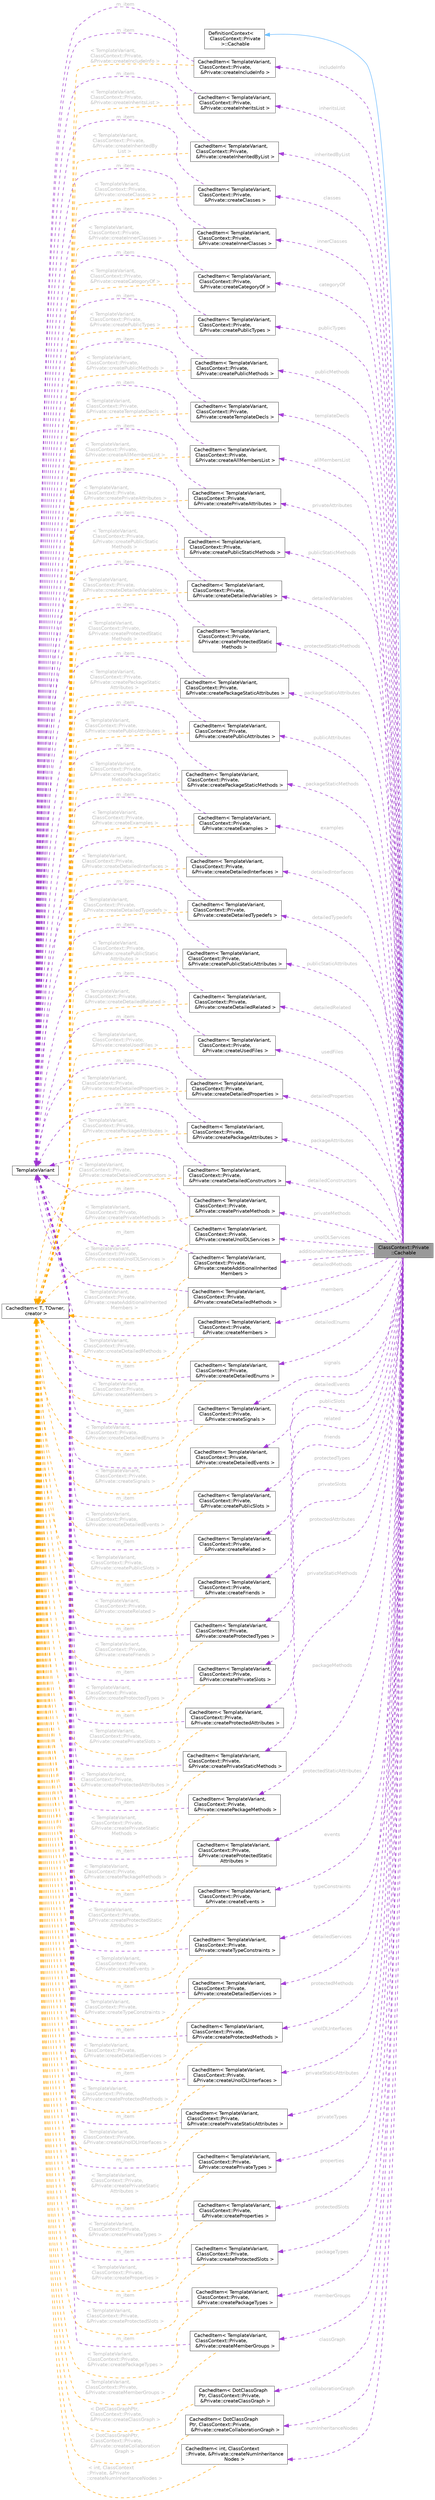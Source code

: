 digraph "ClassContext::Private::Cachable"
{
 // INTERACTIVE_SVG=YES
 // LATEX_PDF_SIZE
  bgcolor="transparent";
  edge [fontname=Helvetica,fontsize=10,labelfontname=Helvetica,labelfontsize=10];
  node [fontname=Helvetica,fontsize=10,shape=box,height=0.2,width=0.4];
  rankdir="LR";
  Node1 [id="Node000001",label="ClassContext::Private\l::Cachable",height=0.2,width=0.4,color="gray40", fillcolor="grey60", style="filled", fontcolor="black",tooltip=" "];
  Node2 -> Node1 [id="edge1_Node000001_Node000002",dir="back",color="steelblue1",style="solid",tooltip=" "];
  Node2 [id="Node000002",label="DefinitionContext\<\l ClassContext::Private\l \>::Cachable",height=0.2,width=0.4,color="gray40", fillcolor="white", style="filled",tooltip=" "];
  Node3 -> Node1 [id="edge2_Node000001_Node000003",dir="back",color="darkorchid3",style="dashed",tooltip=" ",label=" includeInfo",fontcolor="grey" ];
  Node3 [id="Node000003",label="CachedItem\< TemplateVariant,\l ClassContext::Private,\l &Private::createIncludeInfo \>",height=0.2,width=0.4,color="gray40", fillcolor="white", style="filled",URL="$d7/dc1/class_cached_item.html",tooltip=" "];
  Node4 -> Node3 [id="edge3_Node000003_Node000004",dir="back",color="darkorchid3",style="dashed",tooltip=" ",label=" m_item",fontcolor="grey" ];
  Node4 [id="Node000004",label="TemplateVariant",height=0.2,width=0.4,color="gray40", fillcolor="white", style="filled",URL="$d1/dba/class_template_variant.html",tooltip="Variant type which can hold one value of a fixed set of types."];
  Node5 -> Node3 [id="edge4_Node000003_Node000005",dir="back",color="orange",style="dashed",tooltip=" ",label=" \< TemplateVariant,\l ClassContext::Private,\l &Private::createIncludeInfo \>",fontcolor="grey" ];
  Node5 [id="Node000005",label="CachedItem\< T, TOwner,\l creator \>",height=0.2,width=0.4,color="gray40", fillcolor="white", style="filled",URL="$d7/dc1/class_cached_item.html",tooltip="Wrapper for data that needs to be cached."];
  Node6 -> Node1 [id="edge5_Node000001_Node000006",dir="back",color="darkorchid3",style="dashed",tooltip=" ",label=" inheritsList",fontcolor="grey" ];
  Node6 [id="Node000006",label="CachedItem\< TemplateVariant,\l ClassContext::Private,\l &Private::createInheritsList \>",height=0.2,width=0.4,color="gray40", fillcolor="white", style="filled",URL="$d7/dc1/class_cached_item.html",tooltip=" "];
  Node4 -> Node6 [id="edge6_Node000006_Node000004",dir="back",color="darkorchid3",style="dashed",tooltip=" ",label=" m_item",fontcolor="grey" ];
  Node5 -> Node6 [id="edge7_Node000006_Node000005",dir="back",color="orange",style="dashed",tooltip=" ",label=" \< TemplateVariant,\l ClassContext::Private,\l &Private::createInheritsList \>",fontcolor="grey" ];
  Node7 -> Node1 [id="edge8_Node000001_Node000007",dir="back",color="darkorchid3",style="dashed",tooltip=" ",label=" inheritedByList",fontcolor="grey" ];
  Node7 [id="Node000007",label="CachedItem\< TemplateVariant,\l ClassContext::Private,\l &Private::createInheritedByList \>",height=0.2,width=0.4,color="gray40", fillcolor="white", style="filled",URL="$d7/dc1/class_cached_item.html",tooltip=" "];
  Node4 -> Node7 [id="edge9_Node000007_Node000004",dir="back",color="darkorchid3",style="dashed",tooltip=" ",label=" m_item",fontcolor="grey" ];
  Node5 -> Node7 [id="edge10_Node000007_Node000005",dir="back",color="orange",style="dashed",tooltip=" ",label=" \< TemplateVariant,\l ClassContext::Private,\l &Private::createInheritedBy\lList \>",fontcolor="grey" ];
  Node8 -> Node1 [id="edge11_Node000001_Node000008",dir="back",color="darkorchid3",style="dashed",tooltip=" ",label=" classGraph",fontcolor="grey" ];
  Node8 [id="Node000008",label="CachedItem\< DotClassGraph\lPtr, ClassContext::Private,\l &Private::createClassGraph \>",height=0.2,width=0.4,color="gray40", fillcolor="white", style="filled",URL="$d7/dc1/class_cached_item.html",tooltip=" "];
  Node5 -> Node8 [id="edge12_Node000008_Node000005",dir="back",color="orange",style="dashed",tooltip=" ",label=" \< DotClassGraphPtr,\l ClassContext::Private,\l &Private::createClassGraph \>",fontcolor="grey" ];
  Node9 -> Node1 [id="edge13_Node000001_Node000009",dir="back",color="darkorchid3",style="dashed",tooltip=" ",label=" collaborationGraph",fontcolor="grey" ];
  Node9 [id="Node000009",label="CachedItem\< DotClassGraph\lPtr, ClassContext::Private,\l &Private::createCollaborationGraph \>",height=0.2,width=0.4,color="gray40", fillcolor="white", style="filled",URL="$d7/dc1/class_cached_item.html",tooltip=" "];
  Node5 -> Node9 [id="edge14_Node000009_Node000005",dir="back",color="orange",style="dashed",tooltip=" ",label=" \< DotClassGraphPtr,\l ClassContext::Private,\l &Private::createCollaboration\lGraph \>",fontcolor="grey" ];
  Node10 -> Node1 [id="edge15_Node000001_Node000010",dir="back",color="darkorchid3",style="dashed",tooltip=" ",label=" classes",fontcolor="grey" ];
  Node10 [id="Node000010",label="CachedItem\< TemplateVariant,\l ClassContext::Private,\l &Private::createClasses \>",height=0.2,width=0.4,color="gray40", fillcolor="white", style="filled",URL="$d7/dc1/class_cached_item.html",tooltip=" "];
  Node4 -> Node10 [id="edge16_Node000010_Node000004",dir="back",color="darkorchid3",style="dashed",tooltip=" ",label=" m_item",fontcolor="grey" ];
  Node5 -> Node10 [id="edge17_Node000010_Node000005",dir="back",color="orange",style="dashed",tooltip=" ",label=" \< TemplateVariant,\l ClassContext::Private,\l &Private::createClasses \>",fontcolor="grey" ];
  Node11 -> Node1 [id="edge18_Node000001_Node000011",dir="back",color="darkorchid3",style="dashed",tooltip=" ",label=" innerClasses",fontcolor="grey" ];
  Node11 [id="Node000011",label="CachedItem\< TemplateVariant,\l ClassContext::Private,\l &Private::createInnerClasses \>",height=0.2,width=0.4,color="gray40", fillcolor="white", style="filled",URL="$d7/dc1/class_cached_item.html",tooltip=" "];
  Node4 -> Node11 [id="edge19_Node000011_Node000004",dir="back",color="darkorchid3",style="dashed",tooltip=" ",label=" m_item",fontcolor="grey" ];
  Node5 -> Node11 [id="edge20_Node000011_Node000005",dir="back",color="orange",style="dashed",tooltip=" ",label=" \< TemplateVariant,\l ClassContext::Private,\l &Private::createInnerClasses \>",fontcolor="grey" ];
  Node12 -> Node1 [id="edge21_Node000001_Node000012",dir="back",color="darkorchid3",style="dashed",tooltip=" ",label=" publicTypes",fontcolor="grey" ];
  Node12 [id="Node000012",label="CachedItem\< TemplateVariant,\l ClassContext::Private,\l &Private::createPublicTypes \>",height=0.2,width=0.4,color="gray40", fillcolor="white", style="filled",URL="$d7/dc1/class_cached_item.html",tooltip=" "];
  Node4 -> Node12 [id="edge22_Node000012_Node000004",dir="back",color="darkorchid3",style="dashed",tooltip=" ",label=" m_item",fontcolor="grey" ];
  Node5 -> Node12 [id="edge23_Node000012_Node000005",dir="back",color="orange",style="dashed",tooltip=" ",label=" \< TemplateVariant,\l ClassContext::Private,\l &Private::createPublicTypes \>",fontcolor="grey" ];
  Node13 -> Node1 [id="edge24_Node000001_Node000013",dir="back",color="darkorchid3",style="dashed",tooltip=" ",label=" publicMethods",fontcolor="grey" ];
  Node13 [id="Node000013",label="CachedItem\< TemplateVariant,\l ClassContext::Private,\l &Private::createPublicMethods \>",height=0.2,width=0.4,color="gray40", fillcolor="white", style="filled",URL="$d7/dc1/class_cached_item.html",tooltip=" "];
  Node4 -> Node13 [id="edge25_Node000013_Node000004",dir="back",color="darkorchid3",style="dashed",tooltip=" ",label=" m_item",fontcolor="grey" ];
  Node5 -> Node13 [id="edge26_Node000013_Node000005",dir="back",color="orange",style="dashed",tooltip=" ",label=" \< TemplateVariant,\l ClassContext::Private,\l &Private::createPublicMethods \>",fontcolor="grey" ];
  Node14 -> Node1 [id="edge27_Node000001_Node000014",dir="back",color="darkorchid3",style="dashed",tooltip=" ",label=" publicStaticMethods",fontcolor="grey" ];
  Node14 [id="Node000014",label="CachedItem\< TemplateVariant,\l ClassContext::Private,\l &Private::createPublicStaticMethods \>",height=0.2,width=0.4,color="gray40", fillcolor="white", style="filled",URL="$d7/dc1/class_cached_item.html",tooltip=" "];
  Node4 -> Node14 [id="edge28_Node000014_Node000004",dir="back",color="darkorchid3",style="dashed",tooltip=" ",label=" m_item",fontcolor="grey" ];
  Node5 -> Node14 [id="edge29_Node000014_Node000005",dir="back",color="orange",style="dashed",tooltip=" ",label=" \< TemplateVariant,\l ClassContext::Private,\l &Private::createPublicStatic\lMethods \>",fontcolor="grey" ];
  Node15 -> Node1 [id="edge30_Node000001_Node000015",dir="back",color="darkorchid3",style="dashed",tooltip=" ",label=" publicAttributes",fontcolor="grey" ];
  Node15 [id="Node000015",label="CachedItem\< TemplateVariant,\l ClassContext::Private,\l &Private::createPublicAttributes \>",height=0.2,width=0.4,color="gray40", fillcolor="white", style="filled",URL="$d7/dc1/class_cached_item.html",tooltip=" "];
  Node4 -> Node15 [id="edge31_Node000015_Node000004",dir="back",color="darkorchid3",style="dashed",tooltip=" ",label=" m_item",fontcolor="grey" ];
  Node5 -> Node15 [id="edge32_Node000015_Node000005",dir="back",color="orange",style="dashed",tooltip=" ",label=" \< TemplateVariant,\l ClassContext::Private,\l &Private::createPublicAttributes \>",fontcolor="grey" ];
  Node16 -> Node1 [id="edge33_Node000001_Node000016",dir="back",color="darkorchid3",style="dashed",tooltip=" ",label=" publicStaticAttributes",fontcolor="grey" ];
  Node16 [id="Node000016",label="CachedItem\< TemplateVariant,\l ClassContext::Private,\l &Private::createPublicStaticAttributes \>",height=0.2,width=0.4,color="gray40", fillcolor="white", style="filled",URL="$d7/dc1/class_cached_item.html",tooltip=" "];
  Node4 -> Node16 [id="edge34_Node000016_Node000004",dir="back",color="darkorchid3",style="dashed",tooltip=" ",label=" m_item",fontcolor="grey" ];
  Node5 -> Node16 [id="edge35_Node000016_Node000005",dir="back",color="orange",style="dashed",tooltip=" ",label=" \< TemplateVariant,\l ClassContext::Private,\l &Private::createPublicStatic\lAttributes \>",fontcolor="grey" ];
  Node17 -> Node1 [id="edge36_Node000001_Node000017",dir="back",color="darkorchid3",style="dashed",tooltip=" ",label=" publicSlots",fontcolor="grey" ];
  Node17 [id="Node000017",label="CachedItem\< TemplateVariant,\l ClassContext::Private,\l &Private::createPublicSlots \>",height=0.2,width=0.4,color="gray40", fillcolor="white", style="filled",URL="$d7/dc1/class_cached_item.html",tooltip=" "];
  Node4 -> Node17 [id="edge37_Node000017_Node000004",dir="back",color="darkorchid3",style="dashed",tooltip=" ",label=" m_item",fontcolor="grey" ];
  Node5 -> Node17 [id="edge38_Node000017_Node000005",dir="back",color="orange",style="dashed",tooltip=" ",label=" \< TemplateVariant,\l ClassContext::Private,\l &Private::createPublicSlots \>",fontcolor="grey" ];
  Node18 -> Node1 [id="edge39_Node000001_Node000018",dir="back",color="darkorchid3",style="dashed",tooltip=" ",label=" protectedTypes",fontcolor="grey" ];
  Node18 [id="Node000018",label="CachedItem\< TemplateVariant,\l ClassContext::Private,\l &Private::createProtectedTypes \>",height=0.2,width=0.4,color="gray40", fillcolor="white", style="filled",URL="$d7/dc1/class_cached_item.html",tooltip=" "];
  Node4 -> Node18 [id="edge40_Node000018_Node000004",dir="back",color="darkorchid3",style="dashed",tooltip=" ",label=" m_item",fontcolor="grey" ];
  Node5 -> Node18 [id="edge41_Node000018_Node000005",dir="back",color="orange",style="dashed",tooltip=" ",label=" \< TemplateVariant,\l ClassContext::Private,\l &Private::createProtectedTypes \>",fontcolor="grey" ];
  Node19 -> Node1 [id="edge42_Node000001_Node000019",dir="back",color="darkorchid3",style="dashed",tooltip=" ",label=" protectedMethods",fontcolor="grey" ];
  Node19 [id="Node000019",label="CachedItem\< TemplateVariant,\l ClassContext::Private,\l &Private::createProtectedMethods \>",height=0.2,width=0.4,color="gray40", fillcolor="white", style="filled",URL="$d7/dc1/class_cached_item.html",tooltip=" "];
  Node4 -> Node19 [id="edge43_Node000019_Node000004",dir="back",color="darkorchid3",style="dashed",tooltip=" ",label=" m_item",fontcolor="grey" ];
  Node5 -> Node19 [id="edge44_Node000019_Node000005",dir="back",color="orange",style="dashed",tooltip=" ",label=" \< TemplateVariant,\l ClassContext::Private,\l &Private::createProtectedMethods \>",fontcolor="grey" ];
  Node20 -> Node1 [id="edge45_Node000001_Node000020",dir="back",color="darkorchid3",style="dashed",tooltip=" ",label=" protectedStaticMethods",fontcolor="grey" ];
  Node20 [id="Node000020",label="CachedItem\< TemplateVariant,\l ClassContext::Private,\l &Private::createProtectedStatic\lMethods \>",height=0.2,width=0.4,color="gray40", fillcolor="white", style="filled",URL="$d7/dc1/class_cached_item.html",tooltip=" "];
  Node4 -> Node20 [id="edge46_Node000020_Node000004",dir="back",color="darkorchid3",style="dashed",tooltip=" ",label=" m_item",fontcolor="grey" ];
  Node5 -> Node20 [id="edge47_Node000020_Node000005",dir="back",color="orange",style="dashed",tooltip=" ",label=" \< TemplateVariant,\l ClassContext::Private,\l &Private::createProtectedStatic\lMethods \>",fontcolor="grey" ];
  Node21 -> Node1 [id="edge48_Node000001_Node000021",dir="back",color="darkorchid3",style="dashed",tooltip=" ",label=" protectedAttributes",fontcolor="grey" ];
  Node21 [id="Node000021",label="CachedItem\< TemplateVariant,\l ClassContext::Private,\l &Private::createProtectedAttributes \>",height=0.2,width=0.4,color="gray40", fillcolor="white", style="filled",URL="$d7/dc1/class_cached_item.html",tooltip=" "];
  Node4 -> Node21 [id="edge49_Node000021_Node000004",dir="back",color="darkorchid3",style="dashed",tooltip=" ",label=" m_item",fontcolor="grey" ];
  Node5 -> Node21 [id="edge50_Node000021_Node000005",dir="back",color="orange",style="dashed",tooltip=" ",label=" \< TemplateVariant,\l ClassContext::Private,\l &Private::createProtectedAttributes \>",fontcolor="grey" ];
  Node22 -> Node1 [id="edge51_Node000001_Node000022",dir="back",color="darkorchid3",style="dashed",tooltip=" ",label=" protectedStaticAttributes",fontcolor="grey" ];
  Node22 [id="Node000022",label="CachedItem\< TemplateVariant,\l ClassContext::Private,\l &Private::createProtectedStatic\lAttributes \>",height=0.2,width=0.4,color="gray40", fillcolor="white", style="filled",URL="$d7/dc1/class_cached_item.html",tooltip=" "];
  Node4 -> Node22 [id="edge52_Node000022_Node000004",dir="back",color="darkorchid3",style="dashed",tooltip=" ",label=" m_item",fontcolor="grey" ];
  Node5 -> Node22 [id="edge53_Node000022_Node000005",dir="back",color="orange",style="dashed",tooltip=" ",label=" \< TemplateVariant,\l ClassContext::Private,\l &Private::createProtectedStatic\lAttributes \>",fontcolor="grey" ];
  Node23 -> Node1 [id="edge54_Node000001_Node000023",dir="back",color="darkorchid3",style="dashed",tooltip=" ",label=" protectedSlots",fontcolor="grey" ];
  Node23 [id="Node000023",label="CachedItem\< TemplateVariant,\l ClassContext::Private,\l &Private::createProtectedSlots \>",height=0.2,width=0.4,color="gray40", fillcolor="white", style="filled",URL="$d7/dc1/class_cached_item.html",tooltip=" "];
  Node4 -> Node23 [id="edge55_Node000023_Node000004",dir="back",color="darkorchid3",style="dashed",tooltip=" ",label=" m_item",fontcolor="grey" ];
  Node5 -> Node23 [id="edge56_Node000023_Node000005",dir="back",color="orange",style="dashed",tooltip=" ",label=" \< TemplateVariant,\l ClassContext::Private,\l &Private::createProtectedSlots \>",fontcolor="grey" ];
  Node24 -> Node1 [id="edge57_Node000001_Node000024",dir="back",color="darkorchid3",style="dashed",tooltip=" ",label=" privateTypes",fontcolor="grey" ];
  Node24 [id="Node000024",label="CachedItem\< TemplateVariant,\l ClassContext::Private,\l &Private::createPrivateTypes \>",height=0.2,width=0.4,color="gray40", fillcolor="white", style="filled",URL="$d7/dc1/class_cached_item.html",tooltip=" "];
  Node4 -> Node24 [id="edge58_Node000024_Node000004",dir="back",color="darkorchid3",style="dashed",tooltip=" ",label=" m_item",fontcolor="grey" ];
  Node5 -> Node24 [id="edge59_Node000024_Node000005",dir="back",color="orange",style="dashed",tooltip=" ",label=" \< TemplateVariant,\l ClassContext::Private,\l &Private::createPrivateTypes \>",fontcolor="grey" ];
  Node25 -> Node1 [id="edge60_Node000001_Node000025",dir="back",color="darkorchid3",style="dashed",tooltip=" ",label=" privateMethods",fontcolor="grey" ];
  Node25 [id="Node000025",label="CachedItem\< TemplateVariant,\l ClassContext::Private,\l &Private::createPrivateMethods \>",height=0.2,width=0.4,color="gray40", fillcolor="white", style="filled",URL="$d7/dc1/class_cached_item.html",tooltip=" "];
  Node4 -> Node25 [id="edge61_Node000025_Node000004",dir="back",color="darkorchid3",style="dashed",tooltip=" ",label=" m_item",fontcolor="grey" ];
  Node5 -> Node25 [id="edge62_Node000025_Node000005",dir="back",color="orange",style="dashed",tooltip=" ",label=" \< TemplateVariant,\l ClassContext::Private,\l &Private::createPrivateMethods \>",fontcolor="grey" ];
  Node26 -> Node1 [id="edge63_Node000001_Node000026",dir="back",color="darkorchid3",style="dashed",tooltip=" ",label=" privateStaticMethods",fontcolor="grey" ];
  Node26 [id="Node000026",label="CachedItem\< TemplateVariant,\l ClassContext::Private,\l &Private::createPrivateStaticMethods \>",height=0.2,width=0.4,color="gray40", fillcolor="white", style="filled",URL="$d7/dc1/class_cached_item.html",tooltip=" "];
  Node4 -> Node26 [id="edge64_Node000026_Node000004",dir="back",color="darkorchid3",style="dashed",tooltip=" ",label=" m_item",fontcolor="grey" ];
  Node5 -> Node26 [id="edge65_Node000026_Node000005",dir="back",color="orange",style="dashed",tooltip=" ",label=" \< TemplateVariant,\l ClassContext::Private,\l &Private::createPrivateStatic\lMethods \>",fontcolor="grey" ];
  Node27 -> Node1 [id="edge66_Node000001_Node000027",dir="back",color="darkorchid3",style="dashed",tooltip=" ",label=" privateAttributes",fontcolor="grey" ];
  Node27 [id="Node000027",label="CachedItem\< TemplateVariant,\l ClassContext::Private,\l &Private::createPrivateAttributes \>",height=0.2,width=0.4,color="gray40", fillcolor="white", style="filled",URL="$d7/dc1/class_cached_item.html",tooltip=" "];
  Node4 -> Node27 [id="edge67_Node000027_Node000004",dir="back",color="darkorchid3",style="dashed",tooltip=" ",label=" m_item",fontcolor="grey" ];
  Node5 -> Node27 [id="edge68_Node000027_Node000005",dir="back",color="orange",style="dashed",tooltip=" ",label=" \< TemplateVariant,\l ClassContext::Private,\l &Private::createPrivateAttributes \>",fontcolor="grey" ];
  Node28 -> Node1 [id="edge69_Node000001_Node000028",dir="back",color="darkorchid3",style="dashed",tooltip=" ",label=" privateStaticAttributes",fontcolor="grey" ];
  Node28 [id="Node000028",label="CachedItem\< TemplateVariant,\l ClassContext::Private,\l &Private::createPrivateStaticAttributes \>",height=0.2,width=0.4,color="gray40", fillcolor="white", style="filled",URL="$d7/dc1/class_cached_item.html",tooltip=" "];
  Node4 -> Node28 [id="edge70_Node000028_Node000004",dir="back",color="darkorchid3",style="dashed",tooltip=" ",label=" m_item",fontcolor="grey" ];
  Node5 -> Node28 [id="edge71_Node000028_Node000005",dir="back",color="orange",style="dashed",tooltip=" ",label=" \< TemplateVariant,\l ClassContext::Private,\l &Private::createPrivateStatic\lAttributes \>",fontcolor="grey" ];
  Node29 -> Node1 [id="edge72_Node000001_Node000029",dir="back",color="darkorchid3",style="dashed",tooltip=" ",label=" privateSlots",fontcolor="grey" ];
  Node29 [id="Node000029",label="CachedItem\< TemplateVariant,\l ClassContext::Private,\l &Private::createPrivateSlots \>",height=0.2,width=0.4,color="gray40", fillcolor="white", style="filled",URL="$d7/dc1/class_cached_item.html",tooltip=" "];
  Node4 -> Node29 [id="edge73_Node000029_Node000004",dir="back",color="darkorchid3",style="dashed",tooltip=" ",label=" m_item",fontcolor="grey" ];
  Node5 -> Node29 [id="edge74_Node000029_Node000005",dir="back",color="orange",style="dashed",tooltip=" ",label=" \< TemplateVariant,\l ClassContext::Private,\l &Private::createPrivateSlots \>",fontcolor="grey" ];
  Node30 -> Node1 [id="edge75_Node000001_Node000030",dir="back",color="darkorchid3",style="dashed",tooltip=" ",label=" packageTypes",fontcolor="grey" ];
  Node30 [id="Node000030",label="CachedItem\< TemplateVariant,\l ClassContext::Private,\l &Private::createPackageTypes \>",height=0.2,width=0.4,color="gray40", fillcolor="white", style="filled",URL="$d7/dc1/class_cached_item.html",tooltip=" "];
  Node4 -> Node30 [id="edge76_Node000030_Node000004",dir="back",color="darkorchid3",style="dashed",tooltip=" ",label=" m_item",fontcolor="grey" ];
  Node5 -> Node30 [id="edge77_Node000030_Node000005",dir="back",color="orange",style="dashed",tooltip=" ",label=" \< TemplateVariant,\l ClassContext::Private,\l &Private::createPackageTypes \>",fontcolor="grey" ];
  Node31 -> Node1 [id="edge78_Node000001_Node000031",dir="back",color="darkorchid3",style="dashed",tooltip=" ",label=" packageMethods",fontcolor="grey" ];
  Node31 [id="Node000031",label="CachedItem\< TemplateVariant,\l ClassContext::Private,\l &Private::createPackageMethods \>",height=0.2,width=0.4,color="gray40", fillcolor="white", style="filled",URL="$d7/dc1/class_cached_item.html",tooltip=" "];
  Node4 -> Node31 [id="edge79_Node000031_Node000004",dir="back",color="darkorchid3",style="dashed",tooltip=" ",label=" m_item",fontcolor="grey" ];
  Node5 -> Node31 [id="edge80_Node000031_Node000005",dir="back",color="orange",style="dashed",tooltip=" ",label=" \< TemplateVariant,\l ClassContext::Private,\l &Private::createPackageMethods \>",fontcolor="grey" ];
  Node32 -> Node1 [id="edge81_Node000001_Node000032",dir="back",color="darkorchid3",style="dashed",tooltip=" ",label=" packageStaticMethods",fontcolor="grey" ];
  Node32 [id="Node000032",label="CachedItem\< TemplateVariant,\l ClassContext::Private,\l &Private::createPackageStaticMethods \>",height=0.2,width=0.4,color="gray40", fillcolor="white", style="filled",URL="$d7/dc1/class_cached_item.html",tooltip=" "];
  Node4 -> Node32 [id="edge82_Node000032_Node000004",dir="back",color="darkorchid3",style="dashed",tooltip=" ",label=" m_item",fontcolor="grey" ];
  Node5 -> Node32 [id="edge83_Node000032_Node000005",dir="back",color="orange",style="dashed",tooltip=" ",label=" \< TemplateVariant,\l ClassContext::Private,\l &Private::createPackageStatic\lMethods \>",fontcolor="grey" ];
  Node33 -> Node1 [id="edge84_Node000001_Node000033",dir="back",color="darkorchid3",style="dashed",tooltip=" ",label=" packageAttributes",fontcolor="grey" ];
  Node33 [id="Node000033",label="CachedItem\< TemplateVariant,\l ClassContext::Private,\l &Private::createPackageAttributes \>",height=0.2,width=0.4,color="gray40", fillcolor="white", style="filled",URL="$d7/dc1/class_cached_item.html",tooltip=" "];
  Node4 -> Node33 [id="edge85_Node000033_Node000004",dir="back",color="darkorchid3",style="dashed",tooltip=" ",label=" m_item",fontcolor="grey" ];
  Node5 -> Node33 [id="edge86_Node000033_Node000005",dir="back",color="orange",style="dashed",tooltip=" ",label=" \< TemplateVariant,\l ClassContext::Private,\l &Private::createPackageAttributes \>",fontcolor="grey" ];
  Node34 -> Node1 [id="edge87_Node000001_Node000034",dir="back",color="darkorchid3",style="dashed",tooltip=" ",label=" packageStaticAttributes",fontcolor="grey" ];
  Node34 [id="Node000034",label="CachedItem\< TemplateVariant,\l ClassContext::Private,\l &Private::createPackageStaticAttributes \>",height=0.2,width=0.4,color="gray40", fillcolor="white", style="filled",URL="$d7/dc1/class_cached_item.html",tooltip=" "];
  Node4 -> Node34 [id="edge88_Node000034_Node000004",dir="back",color="darkorchid3",style="dashed",tooltip=" ",label=" m_item",fontcolor="grey" ];
  Node5 -> Node34 [id="edge89_Node000034_Node000005",dir="back",color="orange",style="dashed",tooltip=" ",label=" \< TemplateVariant,\l ClassContext::Private,\l &Private::createPackageStatic\lAttributes \>",fontcolor="grey" ];
  Node35 -> Node1 [id="edge90_Node000001_Node000035",dir="back",color="darkorchid3",style="dashed",tooltip=" ",label=" unoIDLServices",fontcolor="grey" ];
  Node35 [id="Node000035",label="CachedItem\< TemplateVariant,\l ClassContext::Private,\l &Private::createUnoIDLServices \>",height=0.2,width=0.4,color="gray40", fillcolor="white", style="filled",URL="$d7/dc1/class_cached_item.html",tooltip=" "];
  Node4 -> Node35 [id="edge91_Node000035_Node000004",dir="back",color="darkorchid3",style="dashed",tooltip=" ",label=" m_item",fontcolor="grey" ];
  Node5 -> Node35 [id="edge92_Node000035_Node000005",dir="back",color="orange",style="dashed",tooltip=" ",label=" \< TemplateVariant,\l ClassContext::Private,\l &Private::createUnoIDLServices \>",fontcolor="grey" ];
  Node36 -> Node1 [id="edge93_Node000001_Node000036",dir="back",color="darkorchid3",style="dashed",tooltip=" ",label=" unoIDLInterfaces",fontcolor="grey" ];
  Node36 [id="Node000036",label="CachedItem\< TemplateVariant,\l ClassContext::Private,\l &Private::createUnoIDLInterfaces \>",height=0.2,width=0.4,color="gray40", fillcolor="white", style="filled",URL="$d7/dc1/class_cached_item.html",tooltip=" "];
  Node4 -> Node36 [id="edge94_Node000036_Node000004",dir="back",color="darkorchid3",style="dashed",tooltip=" ",label=" m_item",fontcolor="grey" ];
  Node5 -> Node36 [id="edge95_Node000036_Node000005",dir="back",color="orange",style="dashed",tooltip=" ",label=" \< TemplateVariant,\l ClassContext::Private,\l &Private::createUnoIDLInterfaces \>",fontcolor="grey" ];
  Node37 -> Node1 [id="edge96_Node000001_Node000037",dir="back",color="darkorchid3",style="dashed",tooltip=" ",label=" signals",fontcolor="grey" ];
  Node37 [id="Node000037",label="CachedItem\< TemplateVariant,\l ClassContext::Private,\l &Private::createSignals \>",height=0.2,width=0.4,color="gray40", fillcolor="white", style="filled",URL="$d7/dc1/class_cached_item.html",tooltip=" "];
  Node4 -> Node37 [id="edge97_Node000037_Node000004",dir="back",color="darkorchid3",style="dashed",tooltip=" ",label=" m_item",fontcolor="grey" ];
  Node5 -> Node37 [id="edge98_Node000037_Node000005",dir="back",color="orange",style="dashed",tooltip=" ",label=" \< TemplateVariant,\l ClassContext::Private,\l &Private::createSignals \>",fontcolor="grey" ];
  Node38 -> Node1 [id="edge99_Node000001_Node000038",dir="back",color="darkorchid3",style="dashed",tooltip=" ",label=" properties",fontcolor="grey" ];
  Node38 [id="Node000038",label="CachedItem\< TemplateVariant,\l ClassContext::Private,\l &Private::createProperties \>",height=0.2,width=0.4,color="gray40", fillcolor="white", style="filled",URL="$d7/dc1/class_cached_item.html",tooltip=" "];
  Node4 -> Node38 [id="edge100_Node000038_Node000004",dir="back",color="darkorchid3",style="dashed",tooltip=" ",label=" m_item",fontcolor="grey" ];
  Node5 -> Node38 [id="edge101_Node000038_Node000005",dir="back",color="orange",style="dashed",tooltip=" ",label=" \< TemplateVariant,\l ClassContext::Private,\l &Private::createProperties \>",fontcolor="grey" ];
  Node39 -> Node1 [id="edge102_Node000001_Node000039",dir="back",color="darkorchid3",style="dashed",tooltip=" ",label=" events",fontcolor="grey" ];
  Node39 [id="Node000039",label="CachedItem\< TemplateVariant,\l ClassContext::Private,\l &Private::createEvents \>",height=0.2,width=0.4,color="gray40", fillcolor="white", style="filled",URL="$d7/dc1/class_cached_item.html",tooltip=" "];
  Node4 -> Node39 [id="edge103_Node000039_Node000004",dir="back",color="darkorchid3",style="dashed",tooltip=" ",label=" m_item",fontcolor="grey" ];
  Node5 -> Node39 [id="edge104_Node000039_Node000005",dir="back",color="orange",style="dashed",tooltip=" ",label=" \< TemplateVariant,\l ClassContext::Private,\l &Private::createEvents \>",fontcolor="grey" ];
  Node40 -> Node1 [id="edge105_Node000001_Node000040",dir="back",color="darkorchid3",style="dashed",tooltip=" ",label=" friends",fontcolor="grey" ];
  Node40 [id="Node000040",label="CachedItem\< TemplateVariant,\l ClassContext::Private,\l &Private::createFriends \>",height=0.2,width=0.4,color="gray40", fillcolor="white", style="filled",URL="$d7/dc1/class_cached_item.html",tooltip=" "];
  Node4 -> Node40 [id="edge106_Node000040_Node000004",dir="back",color="darkorchid3",style="dashed",tooltip=" ",label=" m_item",fontcolor="grey" ];
  Node5 -> Node40 [id="edge107_Node000040_Node000005",dir="back",color="orange",style="dashed",tooltip=" ",label=" \< TemplateVariant,\l ClassContext::Private,\l &Private::createFriends \>",fontcolor="grey" ];
  Node41 -> Node1 [id="edge108_Node000001_Node000041",dir="back",color="darkorchid3",style="dashed",tooltip=" ",label=" related",fontcolor="grey" ];
  Node41 [id="Node000041",label="CachedItem\< TemplateVariant,\l ClassContext::Private,\l &Private::createRelated \>",height=0.2,width=0.4,color="gray40", fillcolor="white", style="filled",URL="$d7/dc1/class_cached_item.html",tooltip=" "];
  Node4 -> Node41 [id="edge109_Node000041_Node000004",dir="back",color="darkorchid3",style="dashed",tooltip=" ",label=" m_item",fontcolor="grey" ];
  Node5 -> Node41 [id="edge110_Node000041_Node000005",dir="back",color="orange",style="dashed",tooltip=" ",label=" \< TemplateVariant,\l ClassContext::Private,\l &Private::createRelated \>",fontcolor="grey" ];
  Node42 -> Node1 [id="edge111_Node000001_Node000042",dir="back",color="darkorchid3",style="dashed",tooltip=" ",label=" detailedTypedefs",fontcolor="grey" ];
  Node42 [id="Node000042",label="CachedItem\< TemplateVariant,\l ClassContext::Private,\l &Private::createDetailedTypedefs \>",height=0.2,width=0.4,color="gray40", fillcolor="white", style="filled",URL="$d7/dc1/class_cached_item.html",tooltip=" "];
  Node4 -> Node42 [id="edge112_Node000042_Node000004",dir="back",color="darkorchid3",style="dashed",tooltip=" ",label=" m_item",fontcolor="grey" ];
  Node5 -> Node42 [id="edge113_Node000042_Node000005",dir="back",color="orange",style="dashed",tooltip=" ",label=" \< TemplateVariant,\l ClassContext::Private,\l &Private::createDetailedTypedefs \>",fontcolor="grey" ];
  Node43 -> Node1 [id="edge114_Node000001_Node000043",dir="back",color="darkorchid3",style="dashed",tooltip=" ",label=" detailedEnums",fontcolor="grey" ];
  Node43 [id="Node000043",label="CachedItem\< TemplateVariant,\l ClassContext::Private,\l &Private::createDetailedEnums \>",height=0.2,width=0.4,color="gray40", fillcolor="white", style="filled",URL="$d7/dc1/class_cached_item.html",tooltip=" "];
  Node4 -> Node43 [id="edge115_Node000043_Node000004",dir="back",color="darkorchid3",style="dashed",tooltip=" ",label=" m_item",fontcolor="grey" ];
  Node5 -> Node43 [id="edge116_Node000043_Node000005",dir="back",color="orange",style="dashed",tooltip=" ",label=" \< TemplateVariant,\l ClassContext::Private,\l &Private::createDetailedEnums \>",fontcolor="grey" ];
  Node44 -> Node1 [id="edge117_Node000001_Node000044",dir="back",color="darkorchid3",style="dashed",tooltip=" ",label=" detailedServices",fontcolor="grey" ];
  Node44 [id="Node000044",label="CachedItem\< TemplateVariant,\l ClassContext::Private,\l &Private::createDetailedServices \>",height=0.2,width=0.4,color="gray40", fillcolor="white", style="filled",URL="$d7/dc1/class_cached_item.html",tooltip=" "];
  Node4 -> Node44 [id="edge118_Node000044_Node000004",dir="back",color="darkorchid3",style="dashed",tooltip=" ",label=" m_item",fontcolor="grey" ];
  Node5 -> Node44 [id="edge119_Node000044_Node000005",dir="back",color="orange",style="dashed",tooltip=" ",label=" \< TemplateVariant,\l ClassContext::Private,\l &Private::createDetailedServices \>",fontcolor="grey" ];
  Node45 -> Node1 [id="edge120_Node000001_Node000045",dir="back",color="darkorchid3",style="dashed",tooltip=" ",label=" detailedInterfaces",fontcolor="grey" ];
  Node45 [id="Node000045",label="CachedItem\< TemplateVariant,\l ClassContext::Private,\l &Private::createDetailedInterfaces \>",height=0.2,width=0.4,color="gray40", fillcolor="white", style="filled",URL="$d7/dc1/class_cached_item.html",tooltip=" "];
  Node4 -> Node45 [id="edge121_Node000045_Node000004",dir="back",color="darkorchid3",style="dashed",tooltip=" ",label=" m_item",fontcolor="grey" ];
  Node5 -> Node45 [id="edge122_Node000045_Node000005",dir="back",color="orange",style="dashed",tooltip=" ",label=" \< TemplateVariant,\l ClassContext::Private,\l &Private::createDetailedInterfaces \>",fontcolor="grey" ];
  Node46 -> Node1 [id="edge123_Node000001_Node000046",dir="back",color="darkorchid3",style="dashed",tooltip=" ",label=" detailedConstructors",fontcolor="grey" ];
  Node46 [id="Node000046",label="CachedItem\< TemplateVariant,\l ClassContext::Private,\l &Private::createDetailedConstructors \>",height=0.2,width=0.4,color="gray40", fillcolor="white", style="filled",URL="$d7/dc1/class_cached_item.html",tooltip=" "];
  Node4 -> Node46 [id="edge124_Node000046_Node000004",dir="back",color="darkorchid3",style="dashed",tooltip=" ",label=" m_item",fontcolor="grey" ];
  Node5 -> Node46 [id="edge125_Node000046_Node000005",dir="back",color="orange",style="dashed",tooltip=" ",label=" \< TemplateVariant,\l ClassContext::Private,\l &Private::createDetailedConstructors \>",fontcolor="grey" ];
  Node47 -> Node1 [id="edge126_Node000001_Node000047",dir="back",color="darkorchid3",style="dashed",tooltip=" ",label=" detailedMethods",fontcolor="grey" ];
  Node47 [id="Node000047",label="CachedItem\< TemplateVariant,\l ClassContext::Private,\l &Private::createDetailedMethods \>",height=0.2,width=0.4,color="gray40", fillcolor="white", style="filled",URL="$d7/dc1/class_cached_item.html",tooltip=" "];
  Node4 -> Node47 [id="edge127_Node000047_Node000004",dir="back",color="darkorchid3",style="dashed",tooltip=" ",label=" m_item",fontcolor="grey" ];
  Node5 -> Node47 [id="edge128_Node000047_Node000005",dir="back",color="orange",style="dashed",tooltip=" ",label=" \< TemplateVariant,\l ClassContext::Private,\l &Private::createDetailedMethods \>",fontcolor="grey" ];
  Node48 -> Node1 [id="edge129_Node000001_Node000048",dir="back",color="darkorchid3",style="dashed",tooltip=" ",label=" detailedRelated",fontcolor="grey" ];
  Node48 [id="Node000048",label="CachedItem\< TemplateVariant,\l ClassContext::Private,\l &Private::createDetailedRelated \>",height=0.2,width=0.4,color="gray40", fillcolor="white", style="filled",URL="$d7/dc1/class_cached_item.html",tooltip=" "];
  Node4 -> Node48 [id="edge130_Node000048_Node000004",dir="back",color="darkorchid3",style="dashed",tooltip=" ",label=" m_item",fontcolor="grey" ];
  Node5 -> Node48 [id="edge131_Node000048_Node000005",dir="back",color="orange",style="dashed",tooltip=" ",label=" \< TemplateVariant,\l ClassContext::Private,\l &Private::createDetailedRelated \>",fontcolor="grey" ];
  Node49 -> Node1 [id="edge132_Node000001_Node000049",dir="back",color="darkorchid3",style="dashed",tooltip=" ",label=" detailedVariables",fontcolor="grey" ];
  Node49 [id="Node000049",label="CachedItem\< TemplateVariant,\l ClassContext::Private,\l &Private::createDetailedVariables \>",height=0.2,width=0.4,color="gray40", fillcolor="white", style="filled",URL="$d7/dc1/class_cached_item.html",tooltip=" "];
  Node4 -> Node49 [id="edge133_Node000049_Node000004",dir="back",color="darkorchid3",style="dashed",tooltip=" ",label=" m_item",fontcolor="grey" ];
  Node5 -> Node49 [id="edge134_Node000049_Node000005",dir="back",color="orange",style="dashed",tooltip=" ",label=" \< TemplateVariant,\l ClassContext::Private,\l &Private::createDetailedVariables \>",fontcolor="grey" ];
  Node50 -> Node1 [id="edge135_Node000001_Node000050",dir="back",color="darkorchid3",style="dashed",tooltip=" ",label=" detailedProperties",fontcolor="grey" ];
  Node50 [id="Node000050",label="CachedItem\< TemplateVariant,\l ClassContext::Private,\l &Private::createDetailedProperties \>",height=0.2,width=0.4,color="gray40", fillcolor="white", style="filled",URL="$d7/dc1/class_cached_item.html",tooltip=" "];
  Node4 -> Node50 [id="edge136_Node000050_Node000004",dir="back",color="darkorchid3",style="dashed",tooltip=" ",label=" m_item",fontcolor="grey" ];
  Node5 -> Node50 [id="edge137_Node000050_Node000005",dir="back",color="orange",style="dashed",tooltip=" ",label=" \< TemplateVariant,\l ClassContext::Private,\l &Private::createDetailedProperties \>",fontcolor="grey" ];
  Node51 -> Node1 [id="edge138_Node000001_Node000051",dir="back",color="darkorchid3",style="dashed",tooltip=" ",label=" detailedEvents",fontcolor="grey" ];
  Node51 [id="Node000051",label="CachedItem\< TemplateVariant,\l ClassContext::Private,\l &Private::createDetailedEvents \>",height=0.2,width=0.4,color="gray40", fillcolor="white", style="filled",URL="$d7/dc1/class_cached_item.html",tooltip=" "];
  Node4 -> Node51 [id="edge139_Node000051_Node000004",dir="back",color="darkorchid3",style="dashed",tooltip=" ",label=" m_item",fontcolor="grey" ];
  Node5 -> Node51 [id="edge140_Node000051_Node000005",dir="back",color="orange",style="dashed",tooltip=" ",label=" \< TemplateVariant,\l ClassContext::Private,\l &Private::createDetailedEvents \>",fontcolor="grey" ];
  Node52 -> Node1 [id="edge141_Node000001_Node000052",dir="back",color="darkorchid3",style="dashed",tooltip=" ",label=" memberGroups",fontcolor="grey" ];
  Node52 [id="Node000052",label="CachedItem\< TemplateVariant,\l ClassContext::Private,\l &Private::createMemberGroups \>",height=0.2,width=0.4,color="gray40", fillcolor="white", style="filled",URL="$d7/dc1/class_cached_item.html",tooltip=" "];
  Node4 -> Node52 [id="edge142_Node000052_Node000004",dir="back",color="darkorchid3",style="dashed",tooltip=" ",label=" m_item",fontcolor="grey" ];
  Node5 -> Node52 [id="edge143_Node000052_Node000005",dir="back",color="orange",style="dashed",tooltip=" ",label=" \< TemplateVariant,\l ClassContext::Private,\l &Private::createMemberGroups \>",fontcolor="grey" ];
  Node53 -> Node1 [id="edge144_Node000001_Node000053",dir="back",color="darkorchid3",style="dashed",tooltip=" ",label=" allMembersList",fontcolor="grey" ];
  Node53 [id="Node000053",label="CachedItem\< TemplateVariant,\l ClassContext::Private,\l &Private::createAllMembersList \>",height=0.2,width=0.4,color="gray40", fillcolor="white", style="filled",URL="$d7/dc1/class_cached_item.html",tooltip=" "];
  Node4 -> Node53 [id="edge145_Node000053_Node000004",dir="back",color="darkorchid3",style="dashed",tooltip=" ",label=" m_item",fontcolor="grey" ];
  Node5 -> Node53 [id="edge146_Node000053_Node000005",dir="back",color="orange",style="dashed",tooltip=" ",label=" \< TemplateVariant,\l ClassContext::Private,\l &Private::createAllMembersList \>",fontcolor="grey" ];
  Node54 -> Node1 [id="edge147_Node000001_Node000054",dir="back",color="darkorchid3",style="dashed",tooltip=" ",label=" typeConstraints",fontcolor="grey" ];
  Node54 [id="Node000054",label="CachedItem\< TemplateVariant,\l ClassContext::Private,\l &Private::createTypeConstraints \>",height=0.2,width=0.4,color="gray40", fillcolor="white", style="filled",URL="$d7/dc1/class_cached_item.html",tooltip=" "];
  Node4 -> Node54 [id="edge148_Node000054_Node000004",dir="back",color="darkorchid3",style="dashed",tooltip=" ",label=" m_item",fontcolor="grey" ];
  Node5 -> Node54 [id="edge149_Node000054_Node000005",dir="back",color="orange",style="dashed",tooltip=" ",label=" \< TemplateVariant,\l ClassContext::Private,\l &Private::createTypeConstraints \>",fontcolor="grey" ];
  Node55 -> Node1 [id="edge150_Node000001_Node000055",dir="back",color="darkorchid3",style="dashed",tooltip=" ",label=" examples",fontcolor="grey" ];
  Node55 [id="Node000055",label="CachedItem\< TemplateVariant,\l ClassContext::Private,\l &Private::createExamples \>",height=0.2,width=0.4,color="gray40", fillcolor="white", style="filled",URL="$d7/dc1/class_cached_item.html",tooltip=" "];
  Node4 -> Node55 [id="edge151_Node000055_Node000004",dir="back",color="darkorchid3",style="dashed",tooltip=" ",label=" m_item",fontcolor="grey" ];
  Node5 -> Node55 [id="edge152_Node000055_Node000005",dir="back",color="orange",style="dashed",tooltip=" ",label=" \< TemplateVariant,\l ClassContext::Private,\l &Private::createExamples \>",fontcolor="grey" ];
  Node56 -> Node1 [id="edge153_Node000001_Node000056",dir="back",color="darkorchid3",style="dashed",tooltip=" ",label=" templateDecls",fontcolor="grey" ];
  Node56 [id="Node000056",label="CachedItem\< TemplateVariant,\l ClassContext::Private,\l &Private::createTemplateDecls \>",height=0.2,width=0.4,color="gray40", fillcolor="white", style="filled",URL="$d7/dc1/class_cached_item.html",tooltip=" "];
  Node4 -> Node56 [id="edge154_Node000056_Node000004",dir="back",color="darkorchid3",style="dashed",tooltip=" ",label=" m_item",fontcolor="grey" ];
  Node5 -> Node56 [id="edge155_Node000056_Node000005",dir="back",color="orange",style="dashed",tooltip=" ",label=" \< TemplateVariant,\l ClassContext::Private,\l &Private::createTemplateDecls \>",fontcolor="grey" ];
  Node57 -> Node1 [id="edge156_Node000001_Node000057",dir="back",color="darkorchid3",style="dashed",tooltip=" ",label=" additionalInheritedMembers",fontcolor="grey" ];
  Node57 [id="Node000057",label="CachedItem\< TemplateVariant,\l ClassContext::Private,\l &Private::createAdditionalInherited\lMembers \>",height=0.2,width=0.4,color="gray40", fillcolor="white", style="filled",URL="$d7/dc1/class_cached_item.html",tooltip=" "];
  Node4 -> Node57 [id="edge157_Node000057_Node000004",dir="back",color="darkorchid3",style="dashed",tooltip=" ",label=" m_item",fontcolor="grey" ];
  Node5 -> Node57 [id="edge158_Node000057_Node000005",dir="back",color="orange",style="dashed",tooltip=" ",label=" \< TemplateVariant,\l ClassContext::Private,\l &Private::createAdditionalInherited\lMembers \>",fontcolor="grey" ];
  Node58 -> Node1 [id="edge159_Node000001_Node000058",dir="back",color="darkorchid3",style="dashed",tooltip=" ",label=" members",fontcolor="grey" ];
  Node58 [id="Node000058",label="CachedItem\< TemplateVariant,\l ClassContext::Private,\l &Private::createMembers \>",height=0.2,width=0.4,color="gray40", fillcolor="white", style="filled",URL="$d7/dc1/class_cached_item.html",tooltip=" "];
  Node4 -> Node58 [id="edge160_Node000058_Node000004",dir="back",color="darkorchid3",style="dashed",tooltip=" ",label=" m_item",fontcolor="grey" ];
  Node5 -> Node58 [id="edge161_Node000058_Node000005",dir="back",color="orange",style="dashed",tooltip=" ",label=" \< TemplateVariant,\l ClassContext::Private,\l &Private::createMembers \>",fontcolor="grey" ];
  Node59 -> Node1 [id="edge162_Node000001_Node000059",dir="back",color="darkorchid3",style="dashed",tooltip=" ",label=" usedFiles",fontcolor="grey" ];
  Node59 [id="Node000059",label="CachedItem\< TemplateVariant,\l ClassContext::Private,\l &Private::createUsedFiles \>",height=0.2,width=0.4,color="gray40", fillcolor="white", style="filled",URL="$d7/dc1/class_cached_item.html",tooltip=" "];
  Node4 -> Node59 [id="edge163_Node000059_Node000004",dir="back",color="darkorchid3",style="dashed",tooltip=" ",label=" m_item",fontcolor="grey" ];
  Node5 -> Node59 [id="edge164_Node000059_Node000005",dir="back",color="orange",style="dashed",tooltip=" ",label=" \< TemplateVariant,\l ClassContext::Private,\l &Private::createUsedFiles \>",fontcolor="grey" ];
  Node60 -> Node1 [id="edge165_Node000001_Node000060",dir="back",color="darkorchid3",style="dashed",tooltip=" ",label=" categoryOf",fontcolor="grey" ];
  Node60 [id="Node000060",label="CachedItem\< TemplateVariant,\l ClassContext::Private,\l &Private::createCategoryOf \>",height=0.2,width=0.4,color="gray40", fillcolor="white", style="filled",URL="$d7/dc1/class_cached_item.html",tooltip=" "];
  Node4 -> Node60 [id="edge166_Node000060_Node000004",dir="back",color="darkorchid3",style="dashed",tooltip=" ",label=" m_item",fontcolor="grey" ];
  Node5 -> Node60 [id="edge167_Node000060_Node000005",dir="back",color="orange",style="dashed",tooltip=" ",label=" \< TemplateVariant,\l ClassContext::Private,\l &Private::createCategoryOf \>",fontcolor="grey" ];
  Node61 -> Node1 [id="edge168_Node000001_Node000061",dir="back",color="darkorchid3",style="dashed",tooltip=" ",label=" numInheritanceNodes",fontcolor="grey" ];
  Node61 [id="Node000061",label="CachedItem\< int, ClassContext\l::Private, &Private::createNumInheritance\lNodes \>",height=0.2,width=0.4,color="gray40", fillcolor="white", style="filled",URL="$d7/dc1/class_cached_item.html",tooltip=" "];
  Node5 -> Node61 [id="edge169_Node000061_Node000005",dir="back",color="orange",style="dashed",tooltip=" ",label=" \< int, ClassContext\l::Private, &Private\l::createNumInheritanceNodes \>",fontcolor="grey" ];
}
